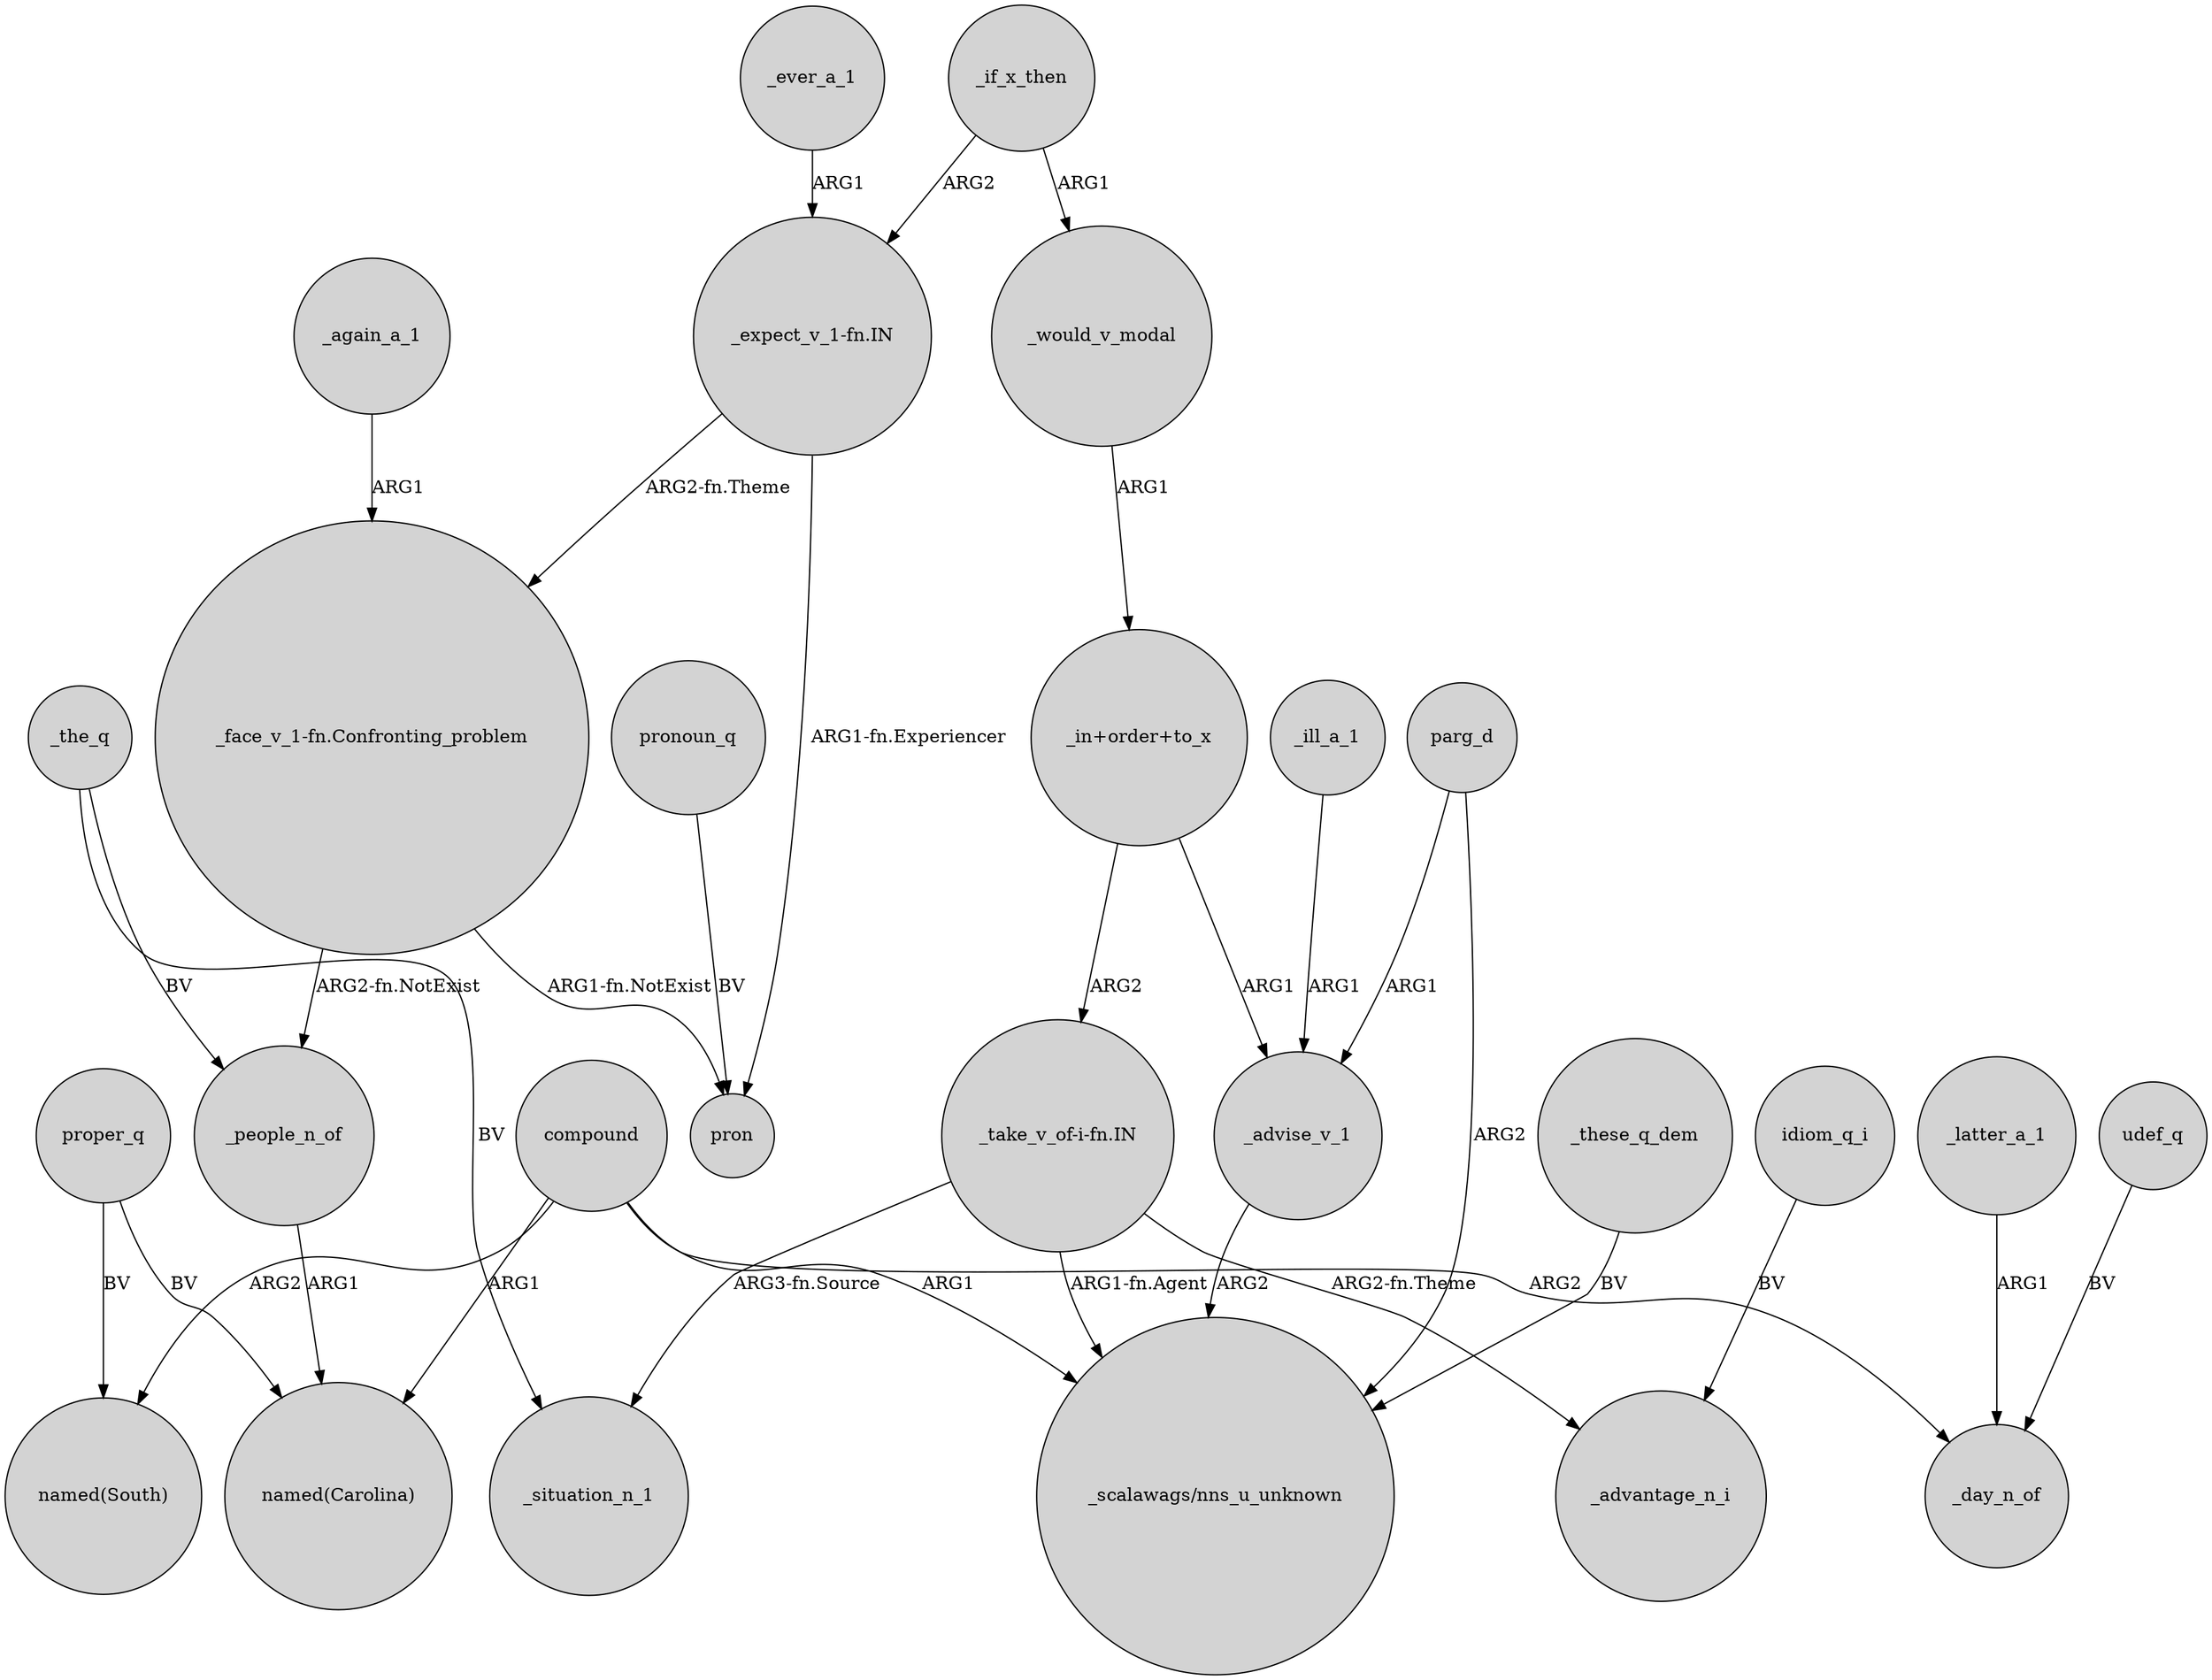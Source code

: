 digraph {
	node [shape=circle style=filled]
	compound -> "named(South)" [label=ARG2]
	_if_x_then -> "_expect_v_1-fn.IN" [label=ARG2]
	_advise_v_1 -> "_scalawags/nns_u_unknown" [label=ARG2]
	_ever_a_1 -> "_expect_v_1-fn.IN" [label=ARG1]
	_these_q_dem -> "_scalawags/nns_u_unknown" [label=BV]
	_would_v_modal -> "_in+order+to_x" [label=ARG1]
	compound -> _day_n_of [label=ARG2]
	udef_q -> _day_n_of [label=BV]
	_the_q -> _situation_n_1 [label=BV]
	_latter_a_1 -> _day_n_of [label=ARG1]
	parg_d -> _advise_v_1 [label=ARG1]
	_ill_a_1 -> _advise_v_1 [label=ARG1]
	pronoun_q -> pron [label=BV]
	"_take_v_of-i-fn.IN" -> _advantage_n_i [label="ARG2-fn.Theme"]
	"_in+order+to_x" -> _advise_v_1 [label=ARG1]
	"_face_v_1-fn.Confronting_problem" -> pron [label="ARG1-fn.NotExist"]
	compound -> "_scalawags/nns_u_unknown" [label=ARG1]
	"_face_v_1-fn.Confronting_problem" -> _people_n_of [label="ARG2-fn.NotExist"]
	parg_d -> "_scalawags/nns_u_unknown" [label=ARG2]
	_again_a_1 -> "_face_v_1-fn.Confronting_problem" [label=ARG1]
	"_take_v_of-i-fn.IN" -> _situation_n_1 [label="ARG3-fn.Source"]
	compound -> "named(Carolina)" [label=ARG1]
	idiom_q_i -> _advantage_n_i [label=BV]
	"_expect_v_1-fn.IN" -> pron [label="ARG1-fn.Experiencer"]
	_people_n_of -> "named(Carolina)" [label=ARG1]
	_if_x_then -> _would_v_modal [label=ARG1]
	proper_q -> "named(Carolina)" [label=BV]
	"_take_v_of-i-fn.IN" -> "_scalawags/nns_u_unknown" [label="ARG1-fn.Agent"]
	"_in+order+to_x" -> "_take_v_of-i-fn.IN" [label=ARG2]
	"_expect_v_1-fn.IN" -> "_face_v_1-fn.Confronting_problem" [label="ARG2-fn.Theme"]
	proper_q -> "named(South)" [label=BV]
	_the_q -> _people_n_of [label=BV]
}
